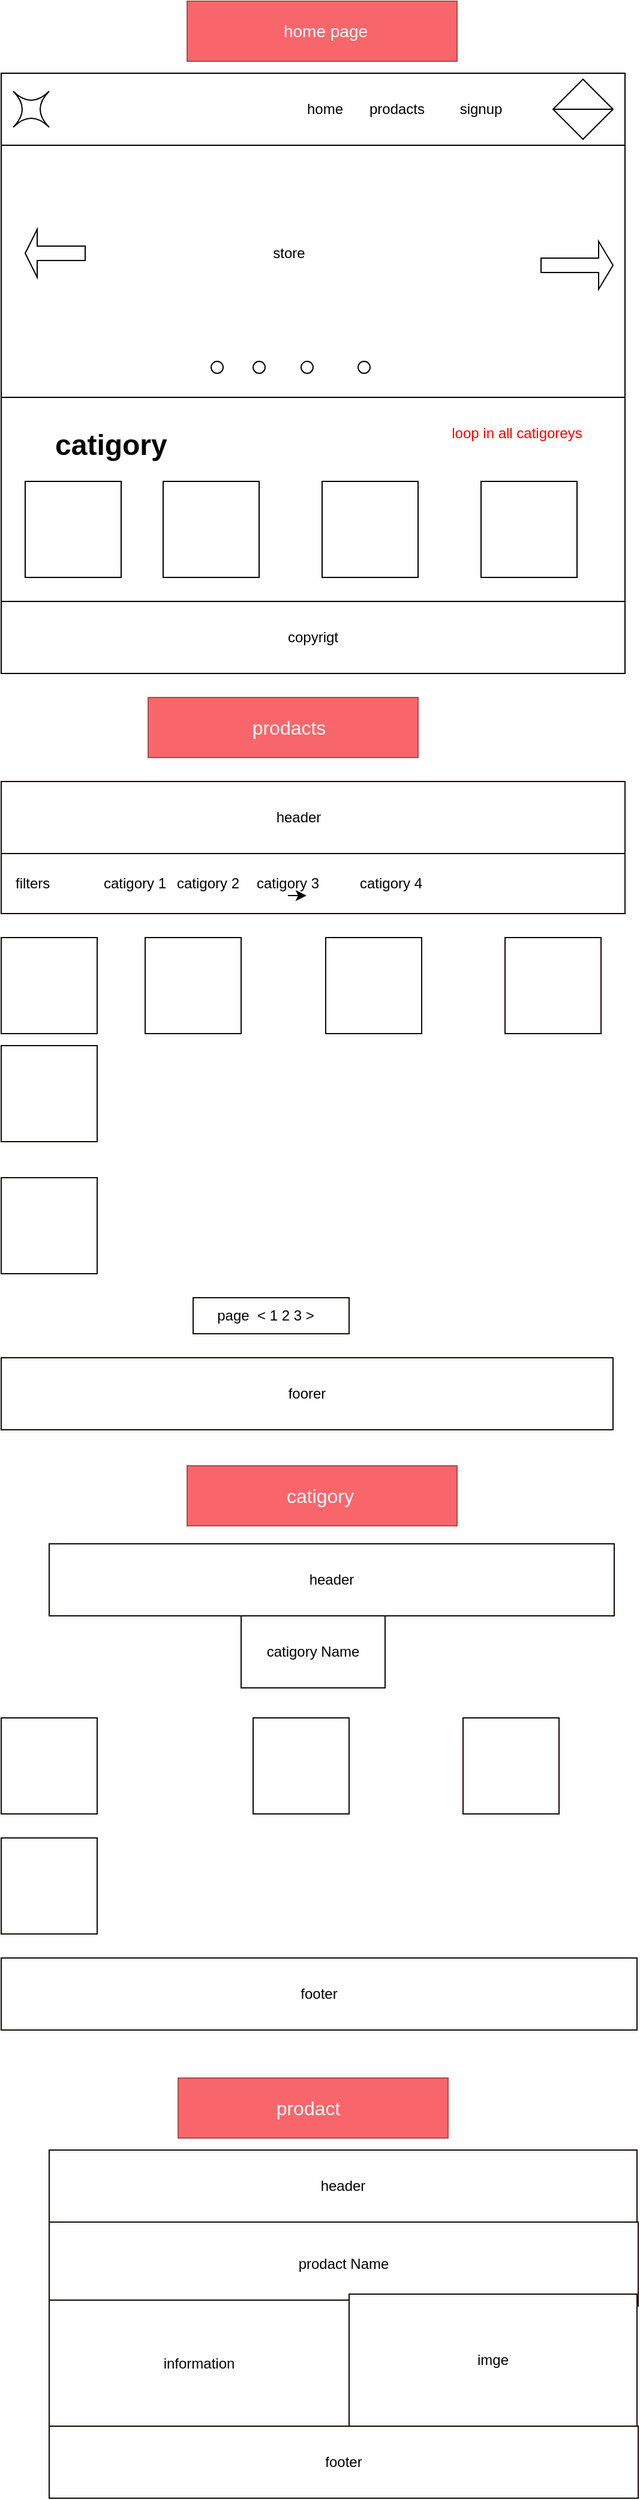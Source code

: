 <mxfile version="12.2.4" pages="1"><diagram id="5AX8HV_CDDyAJ2_MP8wk" name="Page-1"><mxGraphModel dx="1428" dy="1432" grid="1" gridSize="10" guides="1" tooltips="1" connect="1" arrows="1" fold="1" page="1" pageScale="1" pageWidth="850" pageHeight="1100" math="0" shadow="0"><root><mxCell id="0"/><mxCell id="1" parent="0"/><mxCell id="2" value="" style="rounded=0;whiteSpace=wrap;html=1;" parent="1" vertex="1"><mxGeometry x="-40" y="-1030" width="520" height="60" as="geometry"/></mxCell><mxCell id="3" value="" style="shape=switch;whiteSpace=wrap;html=1;" parent="1" vertex="1"><mxGeometry x="-30" y="-1015" width="30" height="30" as="geometry"/></mxCell><mxCell id="5" value="home" style="text;html=1;strokeColor=none;fillColor=none;align=center;verticalAlign=middle;whiteSpace=wrap;rounded=0;" parent="1" vertex="1"><mxGeometry x="210" y="-1010" width="40" height="20" as="geometry"/></mxCell><mxCell id="6" value="signup" style="text;html=1;strokeColor=none;fillColor=none;align=center;verticalAlign=middle;whiteSpace=wrap;rounded=0;" parent="1" vertex="1"><mxGeometry x="340" y="-1010" width="40" height="20" as="geometry"/></mxCell><mxCell id="7" value="prodacts" style="text;html=1;strokeColor=none;fillColor=none;align=center;verticalAlign=middle;whiteSpace=wrap;rounded=0;" parent="1" vertex="1"><mxGeometry x="270" y="-1010" width="40" height="20" as="geometry"/></mxCell><mxCell id="10" value="" style="shape=sortShape;perimeter=rhombusPerimeter;whiteSpace=wrap;html=1;" parent="1" vertex="1"><mxGeometry x="420" y="-1025" width="50" height="50" as="geometry"/></mxCell><mxCell id="12" value="" style="rounded=0;whiteSpace=wrap;html=1;" parent="1" vertex="1"><mxGeometry x="-40" y="-970" width="520" height="210" as="geometry"/></mxCell><mxCell id="13" value="" style="shape=singleArrow;whiteSpace=wrap;html=1;" parent="1" vertex="1"><mxGeometry x="410" y="-890" width="60" height="40" as="geometry"/></mxCell><mxCell id="14" value="" style="shape=singleArrow;direction=west;whiteSpace=wrap;html=1;" parent="1" vertex="1"><mxGeometry x="-20" y="-900" width="50" height="40" as="geometry"/></mxCell><mxCell id="15" value="" style="ellipse;whiteSpace=wrap;html=1;aspect=fixed;" parent="1" vertex="1"><mxGeometry x="257.5" y="-790" width="10" height="10" as="geometry"/></mxCell><mxCell id="16" value="" style="ellipse;whiteSpace=wrap;html=1;aspect=fixed;" parent="1" vertex="1"><mxGeometry x="210" y="-790" width="10" height="10" as="geometry"/></mxCell><mxCell id="17" value="" style="ellipse;whiteSpace=wrap;html=1;aspect=fixed;" parent="1" vertex="1"><mxGeometry x="170" y="-790" width="10" height="10" as="geometry"/></mxCell><mxCell id="18" value="" style="ellipse;whiteSpace=wrap;html=1;aspect=fixed;" parent="1" vertex="1"><mxGeometry x="135" y="-790" width="10" height="10" as="geometry"/></mxCell><mxCell id="23" value="store" style="text;html=1;strokeColor=none;fillColor=none;align=center;verticalAlign=middle;whiteSpace=wrap;rounded=0;" parent="1" vertex="1"><mxGeometry x="180" y="-890" width="40" height="20" as="geometry"/></mxCell><mxCell id="24" value="" style="rounded=0;whiteSpace=wrap;html=1;" parent="1" vertex="1"><mxGeometry x="-40" y="-760" width="520" height="170" as="geometry"/></mxCell><mxCell id="28" value="&lt;h1&gt;catigory&lt;/h1&gt;" style="text;html=1;strokeColor=none;fillColor=none;spacing=5;spacingTop=-20;whiteSpace=wrap;overflow=hidden;rounded=0;" parent="1" vertex="1"><mxGeometry y="-740" width="190" height="40" as="geometry"/></mxCell><mxCell id="29" value="" style="whiteSpace=wrap;html=1;aspect=fixed;" parent="1" vertex="1"><mxGeometry x="-20" y="-690" width="80" height="80" as="geometry"/></mxCell><mxCell id="30" value="" style="whiteSpace=wrap;html=1;aspect=fixed;" parent="1" vertex="1"><mxGeometry x="95" y="-690" width="80" height="80" as="geometry"/></mxCell><mxCell id="31" value="" style="whiteSpace=wrap;html=1;aspect=fixed;" parent="1" vertex="1"><mxGeometry x="227.5" y="-690" width="80" height="80" as="geometry"/></mxCell><mxCell id="32" value="" style="whiteSpace=wrap;html=1;aspect=fixed;" parent="1" vertex="1"><mxGeometry x="360" y="-690" width="80" height="80" as="geometry"/></mxCell><mxCell id="34" value="&lt;font color=&quot;#ff0000&quot;&gt;loop in all catigoreys&lt;/font&gt;" style="text;html=1;strokeColor=none;fillColor=none;align=center;verticalAlign=middle;whiteSpace=wrap;rounded=0;" parent="1" vertex="1"><mxGeometry x="330" y="-740" width="120" height="20" as="geometry"/></mxCell><mxCell id="35" value="copyrigt" style="rounded=0;whiteSpace=wrap;html=1;" parent="1" vertex="1"><mxGeometry x="-40" y="-590" width="520" height="60" as="geometry"/></mxCell><mxCell id="37" value="" style="rounded=0;whiteSpace=wrap;html=1;fillColor=#F8666B;strokeColor=#A84D49;" parent="1" vertex="1"><mxGeometry x="115" y="-1090" width="225" height="50" as="geometry"/></mxCell><mxCell id="38" value="&lt;font style=&quot;font-size: 14px&quot; color=&quot;#ffffff&quot;&gt;home page&lt;/font&gt;" style="text;html=1;strokeColor=none;fillColor=none;align=center;verticalAlign=middle;whiteSpace=wrap;rounded=0;" parent="1" vertex="1"><mxGeometry x="170" y="-1075" width="121" height="20" as="geometry"/></mxCell><mxCell id="39" value="" style="rounded=0;whiteSpace=wrap;html=1;fillColor=#F8666B;strokeColor=#A84D49;" parent="1" vertex="1"><mxGeometry x="82.5" y="-510" width="225" height="50" as="geometry"/></mxCell><mxCell id="40" value="&lt;font color=&quot;#ffffff&quot; style=&quot;font-size: 16px&quot;&gt;prodacts&lt;/font&gt;" style="text;html=1;strokeColor=none;fillColor=none;align=center;verticalAlign=middle;whiteSpace=wrap;rounded=0;" parent="1" vertex="1"><mxGeometry x="180" y="-495" width="40" height="20" as="geometry"/></mxCell><mxCell id="41" value="" style="rounded=0;whiteSpace=wrap;html=1;strokeColor=#120808;fillColor=#FFFFFF;" parent="1" vertex="1"><mxGeometry x="-40" y="-440" width="520" height="60" as="geometry"/></mxCell><mxCell id="42" value="header" style="text;html=1;strokeColor=none;fillColor=none;align=center;verticalAlign=middle;whiteSpace=wrap;rounded=0;" parent="1" vertex="1"><mxGeometry x="187.5" y="-420" width="40" height="20" as="geometry"/></mxCell><mxCell id="43" value="" style="rounded=0;whiteSpace=wrap;html=1;strokeColor=#120808;fillColor=#FFFFFF;" parent="1" vertex="1"><mxGeometry x="-40" y="-380" width="520" height="50" as="geometry"/></mxCell><mxCell id="44" value="filters" style="text;html=1;strokeColor=none;fillColor=none;align=left;verticalAlign=middle;whiteSpace=wrap;rounded=0;" parent="1" vertex="1"><mxGeometry x="-30" y="-365" width="40" height="20" as="geometry"/></mxCell><mxCell id="45" value="catigory 1" style="text;html=1;strokeColor=none;fillColor=none;align=center;verticalAlign=middle;whiteSpace=wrap;rounded=0;" parent="1" vertex="1"><mxGeometry x="43" y="-365" width="57" height="20" as="geometry"/></mxCell><mxCell id="47" value="catigory 2" style="text;html=1;strokeColor=none;fillColor=none;align=center;verticalAlign=middle;whiteSpace=wrap;rounded=0;" parent="1" vertex="1"><mxGeometry x="105" y="-365" width="55" height="20" as="geometry"/></mxCell><mxCell id="48" value="catigory 3" style="text;html=1;strokeColor=none;fillColor=none;align=center;verticalAlign=middle;whiteSpace=wrap;rounded=0;" parent="1" vertex="1"><mxGeometry x="168" y="-365" width="62" height="20" as="geometry"/></mxCell><mxCell id="49" value="catigory 4" style="text;html=1;strokeColor=none;fillColor=none;align=center;verticalAlign=middle;whiteSpace=wrap;rounded=0;" parent="1" vertex="1"><mxGeometry x="250" y="-365" width="70" height="20" as="geometry"/></mxCell><mxCell id="54" style="edgeStyle=orthogonalEdgeStyle;rounded=0;orthogonalLoop=1;jettySize=auto;html=1;exitX=0.5;exitY=1;exitDx=0;exitDy=0;entryX=0.75;entryY=1;entryDx=0;entryDy=0;" parent="1" source="48" target="48" edge="1"><mxGeometry relative="1" as="geometry"/></mxCell><mxCell id="55" value="" style="whiteSpace=wrap;html=1;aspect=fixed;strokeColor=#120808;fillColor=#FFFFFF;" parent="1" vertex="1"><mxGeometry x="-40" y="-310" width="80" height="80" as="geometry"/></mxCell><mxCell id="56" value="" style="whiteSpace=wrap;html=1;aspect=fixed;strokeColor=#120808;fillColor=#FFFFFF;" parent="1" vertex="1"><mxGeometry x="-40" y="-220" width="80" height="80" as="geometry"/></mxCell><mxCell id="57" value="" style="whiteSpace=wrap;html=1;aspect=fixed;strokeColor=#120808;fillColor=#FFFFFF;" parent="1" vertex="1"><mxGeometry x="-40" y="-110" width="80" height="80" as="geometry"/></mxCell><mxCell id="58" value="" style="whiteSpace=wrap;html=1;aspect=fixed;strokeColor=#120808;fillColor=#FFFFFF;" parent="1" vertex="1"><mxGeometry x="230.5" y="-310" width="80" height="80" as="geometry"/></mxCell><mxCell id="59" value="" style="whiteSpace=wrap;html=1;aspect=fixed;strokeColor=#120808;fillColor=#FFFFFF;" parent="1" vertex="1"><mxGeometry x="380" y="-310" width="80" height="80" as="geometry"/></mxCell><mxCell id="60" value="" style="whiteSpace=wrap;html=1;aspect=fixed;strokeColor=#120808;fillColor=#FFFFFF;" parent="1" vertex="1"><mxGeometry x="80" y="-310" width="80" height="80" as="geometry"/></mxCell><mxCell id="61" value="" style="rounded=0;whiteSpace=wrap;html=1;strokeColor=#120808;fillColor=#FFFFFF;" parent="1" vertex="1"><mxGeometry x="120" y="-10" width="130" height="30" as="geometry"/></mxCell><mxCell id="62" value="page&amp;nbsp; &amp;lt; 1 2 3 &amp;gt;" style="text;html=1;strokeColor=none;fillColor=none;align=center;verticalAlign=middle;whiteSpace=wrap;rounded=0;" parent="1" vertex="1"><mxGeometry x="115" y="-5" width="131" height="20" as="geometry"/></mxCell><mxCell id="63" value="foorer" style="rounded=0;whiteSpace=wrap;html=1;strokeColor=#120808;fillColor=#FFFFFF;" parent="1" vertex="1"><mxGeometry x="-40" y="40" width="510" height="60" as="geometry"/></mxCell><mxCell id="64" value="" style="rounded=0;whiteSpace=wrap;html=1;fillColor=#F8666B;strokeColor=#A84D49;" parent="1" vertex="1"><mxGeometry x="115" y="130" width="225" height="50" as="geometry"/></mxCell><mxCell id="65" value="&lt;font color=&quot;#ffffff&quot; style=&quot;font-size: 16px&quot;&gt;catigory&lt;/font&gt;" style="text;html=1;strokeColor=none;fillColor=none;align=center;verticalAlign=middle;whiteSpace=wrap;rounded=0;" parent="1" vertex="1"><mxGeometry x="206" y="145" width="40" height="20" as="geometry"/></mxCell><mxCell id="66" value="catigory Name" style="rounded=0;whiteSpace=wrap;html=1;strokeColor=#120808;fillColor=#FFFFFF;" parent="1" vertex="1"><mxGeometry x="160" y="255" width="120" height="60" as="geometry"/></mxCell><mxCell id="67" value="header" style="rounded=0;whiteSpace=wrap;html=1;strokeColor=#120808;fillColor=#FFFFFF;" parent="1" vertex="1"><mxGeometry y="195" width="471" height="60" as="geometry"/></mxCell><mxCell id="68" value="" style="whiteSpace=wrap;html=1;aspect=fixed;strokeColor=#120808;fillColor=#FFFFFF;" parent="1" vertex="1"><mxGeometry x="-40" y="340" width="80" height="80" as="geometry"/></mxCell><mxCell id="69" value="" style="whiteSpace=wrap;html=1;aspect=fixed;strokeColor=#120808;fillColor=#FFFFFF;" parent="1" vertex="1"><mxGeometry x="170" y="340" width="80" height="80" as="geometry"/></mxCell><mxCell id="70" value="" style="whiteSpace=wrap;html=1;aspect=fixed;strokeColor=#120808;fillColor=#FFFFFF;" parent="1" vertex="1"><mxGeometry x="345" y="340" width="80" height="80" as="geometry"/></mxCell><mxCell id="71" value="" style="whiteSpace=wrap;html=1;aspect=fixed;strokeColor=#120808;fillColor=#FFFFFF;" parent="1" vertex="1"><mxGeometry x="-40" y="440" width="80" height="80" as="geometry"/></mxCell><mxCell id="72" value="footer" style="rounded=0;whiteSpace=wrap;html=1;strokeColor=#120808;fillColor=#FFFFFF;" parent="1" vertex="1"><mxGeometry x="-40" y="540" width="530" height="60" as="geometry"/></mxCell><mxCell id="73" value="" style="rounded=0;whiteSpace=wrap;html=1;fillColor=#F8666B;strokeColor=#A84D49;" parent="1" vertex="1"><mxGeometry x="107.5" y="640" width="225" height="50" as="geometry"/></mxCell><mxCell id="74" value="&lt;font color=&quot;#ffffff&quot; style=&quot;font-size: 16px&quot;&gt;prodact&lt;/font&gt;" style="text;html=1;strokeColor=none;fillColor=none;align=center;verticalAlign=middle;whiteSpace=wrap;rounded=0;" parent="1" vertex="1"><mxGeometry x="195.5" y="655" width="40" height="20" as="geometry"/></mxCell><mxCell id="75" value="prodact Name" style="rounded=0;whiteSpace=wrap;html=1;strokeColor=#120808;fillColor=#FFFFFF;" parent="1" vertex="1"><mxGeometry y="760" width="491" height="70" as="geometry"/></mxCell><mxCell id="81" style="edgeStyle=orthogonalEdgeStyle;rounded=0;orthogonalLoop=1;jettySize=auto;html=1;exitX=0;exitY=0.5;exitDx=0;exitDy=0;" parent="1" source="77" edge="1"><mxGeometry relative="1" as="geometry"><mxPoint x="250" y="875" as="targetPoint"/></mxGeometry></mxCell><mxCell id="77" value="imge" style="rounded=0;whiteSpace=wrap;html=1;strokeColor=#120808;fillColor=#FFFFFF;" parent="1" vertex="1"><mxGeometry x="250" y="820" width="240" height="110" as="geometry"/></mxCell><mxCell id="78" value="information" style="rounded=0;whiteSpace=wrap;html=1;strokeColor=#120808;fillColor=#FFFFFF;" parent="1" vertex="1"><mxGeometry y="825" width="250" height="105" as="geometry"/></mxCell><mxCell id="79" value="header" style="rounded=0;whiteSpace=wrap;html=1;strokeColor=#120808;fillColor=#FFFFFF;" parent="1" vertex="1"><mxGeometry y="700" width="490" height="60" as="geometry"/></mxCell><mxCell id="80" value="footer" style="rounded=0;whiteSpace=wrap;html=1;strokeColor=#120808;fillColor=#FFFFFF;" parent="1" vertex="1"><mxGeometry y="930" width="491" height="60" as="geometry"/></mxCell></root></mxGraphModel></diagram></mxfile>